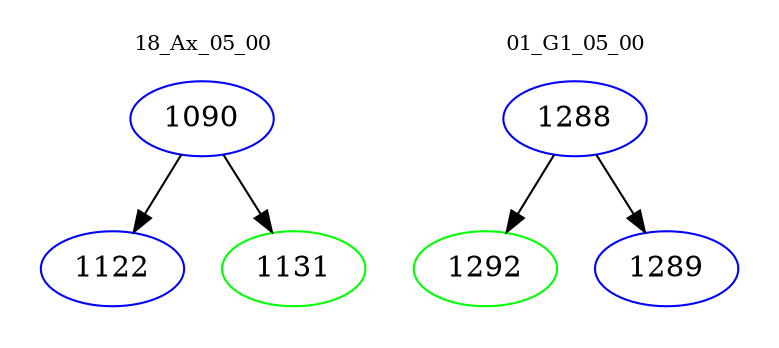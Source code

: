 digraph{
subgraph cluster_0 {
color = white
label = "18_Ax_05_00";
fontsize=10;
T0_1090 [label="1090", color="blue"]
T0_1090 -> T0_1122 [color="black"]
T0_1122 [label="1122", color="blue"]
T0_1090 -> T0_1131 [color="black"]
T0_1131 [label="1131", color="green"]
}
subgraph cluster_1 {
color = white
label = "01_G1_05_00";
fontsize=10;
T1_1288 [label="1288", color="blue"]
T1_1288 -> T1_1292 [color="black"]
T1_1292 [label="1292", color="green"]
T1_1288 -> T1_1289 [color="black"]
T1_1289 [label="1289", color="blue"]
}
}
